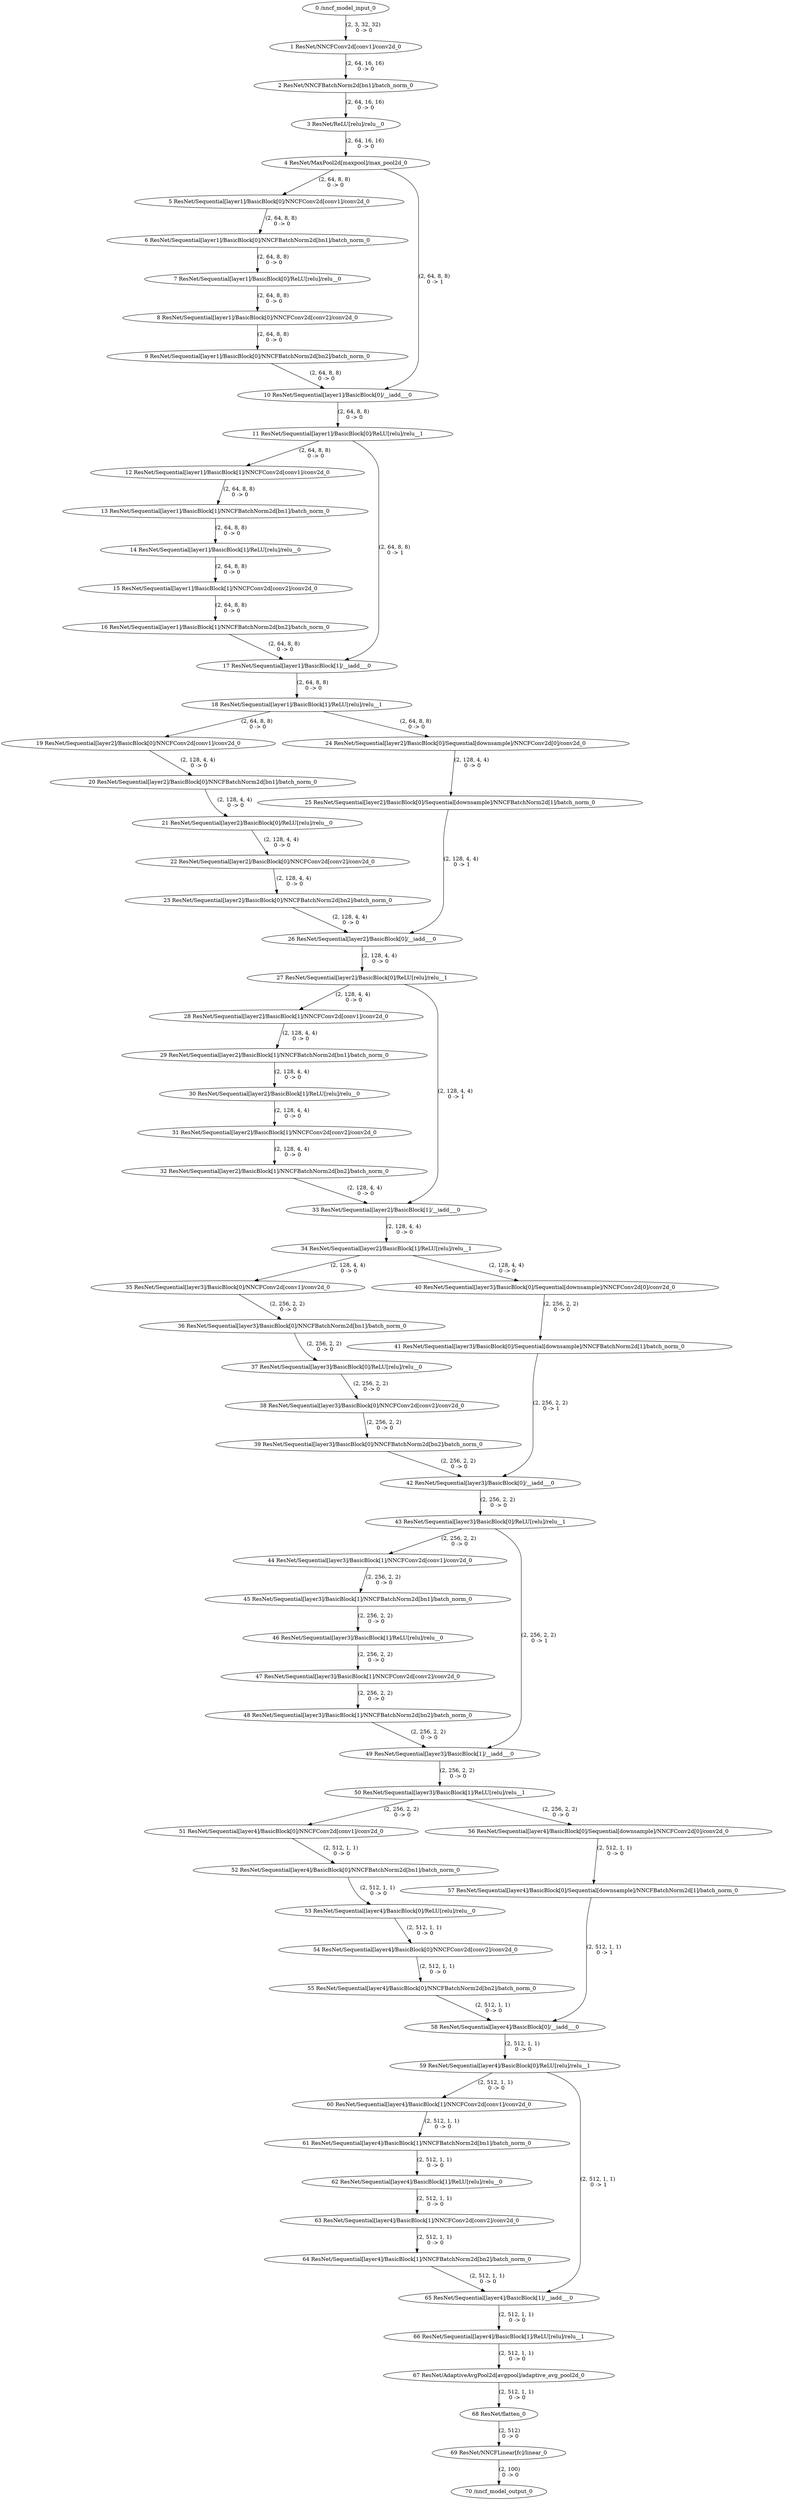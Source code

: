 strict digraph  {
"0 /nncf_model_input_0";
"1 ResNet/NNCFConv2d[conv1]/conv2d_0";
"2 ResNet/NNCFBatchNorm2d[bn1]/batch_norm_0";
"3 ResNet/ReLU[relu]/relu__0";
"4 ResNet/MaxPool2d[maxpool]/max_pool2d_0";
"5 ResNet/Sequential[layer1]/BasicBlock[0]/NNCFConv2d[conv1]/conv2d_0";
"6 ResNet/Sequential[layer1]/BasicBlock[0]/NNCFBatchNorm2d[bn1]/batch_norm_0";
"7 ResNet/Sequential[layer1]/BasicBlock[0]/ReLU[relu]/relu__0";
"8 ResNet/Sequential[layer1]/BasicBlock[0]/NNCFConv2d[conv2]/conv2d_0";
"9 ResNet/Sequential[layer1]/BasicBlock[0]/NNCFBatchNorm2d[bn2]/batch_norm_0";
"10 ResNet/Sequential[layer1]/BasicBlock[0]/__iadd___0";
"11 ResNet/Sequential[layer1]/BasicBlock[0]/ReLU[relu]/relu__1";
"12 ResNet/Sequential[layer1]/BasicBlock[1]/NNCFConv2d[conv1]/conv2d_0";
"13 ResNet/Sequential[layer1]/BasicBlock[1]/NNCFBatchNorm2d[bn1]/batch_norm_0";
"14 ResNet/Sequential[layer1]/BasicBlock[1]/ReLU[relu]/relu__0";
"15 ResNet/Sequential[layer1]/BasicBlock[1]/NNCFConv2d[conv2]/conv2d_0";
"16 ResNet/Sequential[layer1]/BasicBlock[1]/NNCFBatchNorm2d[bn2]/batch_norm_0";
"17 ResNet/Sequential[layer1]/BasicBlock[1]/__iadd___0";
"18 ResNet/Sequential[layer1]/BasicBlock[1]/ReLU[relu]/relu__1";
"19 ResNet/Sequential[layer2]/BasicBlock[0]/NNCFConv2d[conv1]/conv2d_0";
"20 ResNet/Sequential[layer2]/BasicBlock[0]/NNCFBatchNorm2d[bn1]/batch_norm_0";
"21 ResNet/Sequential[layer2]/BasicBlock[0]/ReLU[relu]/relu__0";
"22 ResNet/Sequential[layer2]/BasicBlock[0]/NNCFConv2d[conv2]/conv2d_0";
"23 ResNet/Sequential[layer2]/BasicBlock[0]/NNCFBatchNorm2d[bn2]/batch_norm_0";
"24 ResNet/Sequential[layer2]/BasicBlock[0]/Sequential[downsample]/NNCFConv2d[0]/conv2d_0";
"25 ResNet/Sequential[layer2]/BasicBlock[0]/Sequential[downsample]/NNCFBatchNorm2d[1]/batch_norm_0";
"26 ResNet/Sequential[layer2]/BasicBlock[0]/__iadd___0";
"27 ResNet/Sequential[layer2]/BasicBlock[0]/ReLU[relu]/relu__1";
"28 ResNet/Sequential[layer2]/BasicBlock[1]/NNCFConv2d[conv1]/conv2d_0";
"29 ResNet/Sequential[layer2]/BasicBlock[1]/NNCFBatchNorm2d[bn1]/batch_norm_0";
"30 ResNet/Sequential[layer2]/BasicBlock[1]/ReLU[relu]/relu__0";
"31 ResNet/Sequential[layer2]/BasicBlock[1]/NNCFConv2d[conv2]/conv2d_0";
"32 ResNet/Sequential[layer2]/BasicBlock[1]/NNCFBatchNorm2d[bn2]/batch_norm_0";
"33 ResNet/Sequential[layer2]/BasicBlock[1]/__iadd___0";
"34 ResNet/Sequential[layer2]/BasicBlock[1]/ReLU[relu]/relu__1";
"35 ResNet/Sequential[layer3]/BasicBlock[0]/NNCFConv2d[conv1]/conv2d_0";
"36 ResNet/Sequential[layer3]/BasicBlock[0]/NNCFBatchNorm2d[bn1]/batch_norm_0";
"37 ResNet/Sequential[layer3]/BasicBlock[0]/ReLU[relu]/relu__0";
"38 ResNet/Sequential[layer3]/BasicBlock[0]/NNCFConv2d[conv2]/conv2d_0";
"39 ResNet/Sequential[layer3]/BasicBlock[0]/NNCFBatchNorm2d[bn2]/batch_norm_0";
"40 ResNet/Sequential[layer3]/BasicBlock[0]/Sequential[downsample]/NNCFConv2d[0]/conv2d_0";
"41 ResNet/Sequential[layer3]/BasicBlock[0]/Sequential[downsample]/NNCFBatchNorm2d[1]/batch_norm_0";
"42 ResNet/Sequential[layer3]/BasicBlock[0]/__iadd___0";
"43 ResNet/Sequential[layer3]/BasicBlock[0]/ReLU[relu]/relu__1";
"44 ResNet/Sequential[layer3]/BasicBlock[1]/NNCFConv2d[conv1]/conv2d_0";
"45 ResNet/Sequential[layer3]/BasicBlock[1]/NNCFBatchNorm2d[bn1]/batch_norm_0";
"46 ResNet/Sequential[layer3]/BasicBlock[1]/ReLU[relu]/relu__0";
"47 ResNet/Sequential[layer3]/BasicBlock[1]/NNCFConv2d[conv2]/conv2d_0";
"48 ResNet/Sequential[layer3]/BasicBlock[1]/NNCFBatchNorm2d[bn2]/batch_norm_0";
"49 ResNet/Sequential[layer3]/BasicBlock[1]/__iadd___0";
"50 ResNet/Sequential[layer3]/BasicBlock[1]/ReLU[relu]/relu__1";
"51 ResNet/Sequential[layer4]/BasicBlock[0]/NNCFConv2d[conv1]/conv2d_0";
"52 ResNet/Sequential[layer4]/BasicBlock[0]/NNCFBatchNorm2d[bn1]/batch_norm_0";
"53 ResNet/Sequential[layer4]/BasicBlock[0]/ReLU[relu]/relu__0";
"54 ResNet/Sequential[layer4]/BasicBlock[0]/NNCFConv2d[conv2]/conv2d_0";
"55 ResNet/Sequential[layer4]/BasicBlock[0]/NNCFBatchNorm2d[bn2]/batch_norm_0";
"56 ResNet/Sequential[layer4]/BasicBlock[0]/Sequential[downsample]/NNCFConv2d[0]/conv2d_0";
"57 ResNet/Sequential[layer4]/BasicBlock[0]/Sequential[downsample]/NNCFBatchNorm2d[1]/batch_norm_0";
"58 ResNet/Sequential[layer4]/BasicBlock[0]/__iadd___0";
"59 ResNet/Sequential[layer4]/BasicBlock[0]/ReLU[relu]/relu__1";
"60 ResNet/Sequential[layer4]/BasicBlock[1]/NNCFConv2d[conv1]/conv2d_0";
"61 ResNet/Sequential[layer4]/BasicBlock[1]/NNCFBatchNorm2d[bn1]/batch_norm_0";
"62 ResNet/Sequential[layer4]/BasicBlock[1]/ReLU[relu]/relu__0";
"63 ResNet/Sequential[layer4]/BasicBlock[1]/NNCFConv2d[conv2]/conv2d_0";
"64 ResNet/Sequential[layer4]/BasicBlock[1]/NNCFBatchNorm2d[bn2]/batch_norm_0";
"65 ResNet/Sequential[layer4]/BasicBlock[1]/__iadd___0";
"66 ResNet/Sequential[layer4]/BasicBlock[1]/ReLU[relu]/relu__1";
"67 ResNet/AdaptiveAvgPool2d[avgpool]/adaptive_avg_pool2d_0";
"68 ResNet/flatten_0";
"69 ResNet/NNCFLinear[fc]/linear_0";
"70 /nncf_model_output_0";
"0 /nncf_model_input_0" -> "1 ResNet/NNCFConv2d[conv1]/conv2d_0"  [label="(2, 3, 32, 32) \n0 -> 0", style=solid];
"1 ResNet/NNCFConv2d[conv1]/conv2d_0" -> "2 ResNet/NNCFBatchNorm2d[bn1]/batch_norm_0"  [label="(2, 64, 16, 16) \n0 -> 0", style=solid];
"2 ResNet/NNCFBatchNorm2d[bn1]/batch_norm_0" -> "3 ResNet/ReLU[relu]/relu__0"  [label="(2, 64, 16, 16) \n0 -> 0", style=solid];
"3 ResNet/ReLU[relu]/relu__0" -> "4 ResNet/MaxPool2d[maxpool]/max_pool2d_0"  [label="(2, 64, 16, 16) \n0 -> 0", style=solid];
"4 ResNet/MaxPool2d[maxpool]/max_pool2d_0" -> "5 ResNet/Sequential[layer1]/BasicBlock[0]/NNCFConv2d[conv1]/conv2d_0"  [label="(2, 64, 8, 8) \n0 -> 0", style=solid];
"4 ResNet/MaxPool2d[maxpool]/max_pool2d_0" -> "10 ResNet/Sequential[layer1]/BasicBlock[0]/__iadd___0"  [label="(2, 64, 8, 8) \n0 -> 1", style=solid];
"5 ResNet/Sequential[layer1]/BasicBlock[0]/NNCFConv2d[conv1]/conv2d_0" -> "6 ResNet/Sequential[layer1]/BasicBlock[0]/NNCFBatchNorm2d[bn1]/batch_norm_0"  [label="(2, 64, 8, 8) \n0 -> 0", style=solid];
"6 ResNet/Sequential[layer1]/BasicBlock[0]/NNCFBatchNorm2d[bn1]/batch_norm_0" -> "7 ResNet/Sequential[layer1]/BasicBlock[0]/ReLU[relu]/relu__0"  [label="(2, 64, 8, 8) \n0 -> 0", style=solid];
"7 ResNet/Sequential[layer1]/BasicBlock[0]/ReLU[relu]/relu__0" -> "8 ResNet/Sequential[layer1]/BasicBlock[0]/NNCFConv2d[conv2]/conv2d_0"  [label="(2, 64, 8, 8) \n0 -> 0", style=solid];
"8 ResNet/Sequential[layer1]/BasicBlock[0]/NNCFConv2d[conv2]/conv2d_0" -> "9 ResNet/Sequential[layer1]/BasicBlock[0]/NNCFBatchNorm2d[bn2]/batch_norm_0"  [label="(2, 64, 8, 8) \n0 -> 0", style=solid];
"9 ResNet/Sequential[layer1]/BasicBlock[0]/NNCFBatchNorm2d[bn2]/batch_norm_0" -> "10 ResNet/Sequential[layer1]/BasicBlock[0]/__iadd___0"  [label="(2, 64, 8, 8) \n0 -> 0", style=solid];
"10 ResNet/Sequential[layer1]/BasicBlock[0]/__iadd___0" -> "11 ResNet/Sequential[layer1]/BasicBlock[0]/ReLU[relu]/relu__1"  [label="(2, 64, 8, 8) \n0 -> 0", style=solid];
"11 ResNet/Sequential[layer1]/BasicBlock[0]/ReLU[relu]/relu__1" -> "12 ResNet/Sequential[layer1]/BasicBlock[1]/NNCFConv2d[conv1]/conv2d_0"  [label="(2, 64, 8, 8) \n0 -> 0", style=solid];
"11 ResNet/Sequential[layer1]/BasicBlock[0]/ReLU[relu]/relu__1" -> "17 ResNet/Sequential[layer1]/BasicBlock[1]/__iadd___0"  [label="(2, 64, 8, 8) \n0 -> 1", style=solid];
"12 ResNet/Sequential[layer1]/BasicBlock[1]/NNCFConv2d[conv1]/conv2d_0" -> "13 ResNet/Sequential[layer1]/BasicBlock[1]/NNCFBatchNorm2d[bn1]/batch_norm_0"  [label="(2, 64, 8, 8) \n0 -> 0", style=solid];
"13 ResNet/Sequential[layer1]/BasicBlock[1]/NNCFBatchNorm2d[bn1]/batch_norm_0" -> "14 ResNet/Sequential[layer1]/BasicBlock[1]/ReLU[relu]/relu__0"  [label="(2, 64, 8, 8) \n0 -> 0", style=solid];
"14 ResNet/Sequential[layer1]/BasicBlock[1]/ReLU[relu]/relu__0" -> "15 ResNet/Sequential[layer1]/BasicBlock[1]/NNCFConv2d[conv2]/conv2d_0"  [label="(2, 64, 8, 8) \n0 -> 0", style=solid];
"15 ResNet/Sequential[layer1]/BasicBlock[1]/NNCFConv2d[conv2]/conv2d_0" -> "16 ResNet/Sequential[layer1]/BasicBlock[1]/NNCFBatchNorm2d[bn2]/batch_norm_0"  [label="(2, 64, 8, 8) \n0 -> 0", style=solid];
"16 ResNet/Sequential[layer1]/BasicBlock[1]/NNCFBatchNorm2d[bn2]/batch_norm_0" -> "17 ResNet/Sequential[layer1]/BasicBlock[1]/__iadd___0"  [label="(2, 64, 8, 8) \n0 -> 0", style=solid];
"17 ResNet/Sequential[layer1]/BasicBlock[1]/__iadd___0" -> "18 ResNet/Sequential[layer1]/BasicBlock[1]/ReLU[relu]/relu__1"  [label="(2, 64, 8, 8) \n0 -> 0", style=solid];
"18 ResNet/Sequential[layer1]/BasicBlock[1]/ReLU[relu]/relu__1" -> "19 ResNet/Sequential[layer2]/BasicBlock[0]/NNCFConv2d[conv1]/conv2d_0"  [label="(2, 64, 8, 8) \n0 -> 0", style=solid];
"18 ResNet/Sequential[layer1]/BasicBlock[1]/ReLU[relu]/relu__1" -> "24 ResNet/Sequential[layer2]/BasicBlock[0]/Sequential[downsample]/NNCFConv2d[0]/conv2d_0"  [label="(2, 64, 8, 8) \n0 -> 0", style=solid];
"19 ResNet/Sequential[layer2]/BasicBlock[0]/NNCFConv2d[conv1]/conv2d_0" -> "20 ResNet/Sequential[layer2]/BasicBlock[0]/NNCFBatchNorm2d[bn1]/batch_norm_0"  [label="(2, 128, 4, 4) \n0 -> 0", style=solid];
"20 ResNet/Sequential[layer2]/BasicBlock[0]/NNCFBatchNorm2d[bn1]/batch_norm_0" -> "21 ResNet/Sequential[layer2]/BasicBlock[0]/ReLU[relu]/relu__0"  [label="(2, 128, 4, 4) \n0 -> 0", style=solid];
"21 ResNet/Sequential[layer2]/BasicBlock[0]/ReLU[relu]/relu__0" -> "22 ResNet/Sequential[layer2]/BasicBlock[0]/NNCFConv2d[conv2]/conv2d_0"  [label="(2, 128, 4, 4) \n0 -> 0", style=solid];
"22 ResNet/Sequential[layer2]/BasicBlock[0]/NNCFConv2d[conv2]/conv2d_0" -> "23 ResNet/Sequential[layer2]/BasicBlock[0]/NNCFBatchNorm2d[bn2]/batch_norm_0"  [label="(2, 128, 4, 4) \n0 -> 0", style=solid];
"23 ResNet/Sequential[layer2]/BasicBlock[0]/NNCFBatchNorm2d[bn2]/batch_norm_0" -> "26 ResNet/Sequential[layer2]/BasicBlock[0]/__iadd___0"  [label="(2, 128, 4, 4) \n0 -> 0", style=solid];
"24 ResNet/Sequential[layer2]/BasicBlock[0]/Sequential[downsample]/NNCFConv2d[0]/conv2d_0" -> "25 ResNet/Sequential[layer2]/BasicBlock[0]/Sequential[downsample]/NNCFBatchNorm2d[1]/batch_norm_0"  [label="(2, 128, 4, 4) \n0 -> 0", style=solid];
"25 ResNet/Sequential[layer2]/BasicBlock[0]/Sequential[downsample]/NNCFBatchNorm2d[1]/batch_norm_0" -> "26 ResNet/Sequential[layer2]/BasicBlock[0]/__iadd___0"  [label="(2, 128, 4, 4) \n0 -> 1", style=solid];
"26 ResNet/Sequential[layer2]/BasicBlock[0]/__iadd___0" -> "27 ResNet/Sequential[layer2]/BasicBlock[0]/ReLU[relu]/relu__1"  [label="(2, 128, 4, 4) \n0 -> 0", style=solid];
"27 ResNet/Sequential[layer2]/BasicBlock[0]/ReLU[relu]/relu__1" -> "28 ResNet/Sequential[layer2]/BasicBlock[1]/NNCFConv2d[conv1]/conv2d_0"  [label="(2, 128, 4, 4) \n0 -> 0", style=solid];
"27 ResNet/Sequential[layer2]/BasicBlock[0]/ReLU[relu]/relu__1" -> "33 ResNet/Sequential[layer2]/BasicBlock[1]/__iadd___0"  [label="(2, 128, 4, 4) \n0 -> 1", style=solid];
"28 ResNet/Sequential[layer2]/BasicBlock[1]/NNCFConv2d[conv1]/conv2d_0" -> "29 ResNet/Sequential[layer2]/BasicBlock[1]/NNCFBatchNorm2d[bn1]/batch_norm_0"  [label="(2, 128, 4, 4) \n0 -> 0", style=solid];
"29 ResNet/Sequential[layer2]/BasicBlock[1]/NNCFBatchNorm2d[bn1]/batch_norm_0" -> "30 ResNet/Sequential[layer2]/BasicBlock[1]/ReLU[relu]/relu__0"  [label="(2, 128, 4, 4) \n0 -> 0", style=solid];
"30 ResNet/Sequential[layer2]/BasicBlock[1]/ReLU[relu]/relu__0" -> "31 ResNet/Sequential[layer2]/BasicBlock[1]/NNCFConv2d[conv2]/conv2d_0"  [label="(2, 128, 4, 4) \n0 -> 0", style=solid];
"31 ResNet/Sequential[layer2]/BasicBlock[1]/NNCFConv2d[conv2]/conv2d_0" -> "32 ResNet/Sequential[layer2]/BasicBlock[1]/NNCFBatchNorm2d[bn2]/batch_norm_0"  [label="(2, 128, 4, 4) \n0 -> 0", style=solid];
"32 ResNet/Sequential[layer2]/BasicBlock[1]/NNCFBatchNorm2d[bn2]/batch_norm_0" -> "33 ResNet/Sequential[layer2]/BasicBlock[1]/__iadd___0"  [label="(2, 128, 4, 4) \n0 -> 0", style=solid];
"33 ResNet/Sequential[layer2]/BasicBlock[1]/__iadd___0" -> "34 ResNet/Sequential[layer2]/BasicBlock[1]/ReLU[relu]/relu__1"  [label="(2, 128, 4, 4) \n0 -> 0", style=solid];
"34 ResNet/Sequential[layer2]/BasicBlock[1]/ReLU[relu]/relu__1" -> "35 ResNet/Sequential[layer3]/BasicBlock[0]/NNCFConv2d[conv1]/conv2d_0"  [label="(2, 128, 4, 4) \n0 -> 0", style=solid];
"34 ResNet/Sequential[layer2]/BasicBlock[1]/ReLU[relu]/relu__1" -> "40 ResNet/Sequential[layer3]/BasicBlock[0]/Sequential[downsample]/NNCFConv2d[0]/conv2d_0"  [label="(2, 128, 4, 4) \n0 -> 0", style=solid];
"35 ResNet/Sequential[layer3]/BasicBlock[0]/NNCFConv2d[conv1]/conv2d_0" -> "36 ResNet/Sequential[layer3]/BasicBlock[0]/NNCFBatchNorm2d[bn1]/batch_norm_0"  [label="(2, 256, 2, 2) \n0 -> 0", style=solid];
"36 ResNet/Sequential[layer3]/BasicBlock[0]/NNCFBatchNorm2d[bn1]/batch_norm_0" -> "37 ResNet/Sequential[layer3]/BasicBlock[0]/ReLU[relu]/relu__0"  [label="(2, 256, 2, 2) \n0 -> 0", style=solid];
"37 ResNet/Sequential[layer3]/BasicBlock[0]/ReLU[relu]/relu__0" -> "38 ResNet/Sequential[layer3]/BasicBlock[0]/NNCFConv2d[conv2]/conv2d_0"  [label="(2, 256, 2, 2) \n0 -> 0", style=solid];
"38 ResNet/Sequential[layer3]/BasicBlock[0]/NNCFConv2d[conv2]/conv2d_0" -> "39 ResNet/Sequential[layer3]/BasicBlock[0]/NNCFBatchNorm2d[bn2]/batch_norm_0"  [label="(2, 256, 2, 2) \n0 -> 0", style=solid];
"39 ResNet/Sequential[layer3]/BasicBlock[0]/NNCFBatchNorm2d[bn2]/batch_norm_0" -> "42 ResNet/Sequential[layer3]/BasicBlock[0]/__iadd___0"  [label="(2, 256, 2, 2) \n0 -> 0", style=solid];
"40 ResNet/Sequential[layer3]/BasicBlock[0]/Sequential[downsample]/NNCFConv2d[0]/conv2d_0" -> "41 ResNet/Sequential[layer3]/BasicBlock[0]/Sequential[downsample]/NNCFBatchNorm2d[1]/batch_norm_0"  [label="(2, 256, 2, 2) \n0 -> 0", style=solid];
"41 ResNet/Sequential[layer3]/BasicBlock[0]/Sequential[downsample]/NNCFBatchNorm2d[1]/batch_norm_0" -> "42 ResNet/Sequential[layer3]/BasicBlock[0]/__iadd___0"  [label="(2, 256, 2, 2) \n0 -> 1", style=solid];
"42 ResNet/Sequential[layer3]/BasicBlock[0]/__iadd___0" -> "43 ResNet/Sequential[layer3]/BasicBlock[0]/ReLU[relu]/relu__1"  [label="(2, 256, 2, 2) \n0 -> 0", style=solid];
"43 ResNet/Sequential[layer3]/BasicBlock[0]/ReLU[relu]/relu__1" -> "44 ResNet/Sequential[layer3]/BasicBlock[1]/NNCFConv2d[conv1]/conv2d_0"  [label="(2, 256, 2, 2) \n0 -> 0", style=solid];
"43 ResNet/Sequential[layer3]/BasicBlock[0]/ReLU[relu]/relu__1" -> "49 ResNet/Sequential[layer3]/BasicBlock[1]/__iadd___0"  [label="(2, 256, 2, 2) \n0 -> 1", style=solid];
"44 ResNet/Sequential[layer3]/BasicBlock[1]/NNCFConv2d[conv1]/conv2d_0" -> "45 ResNet/Sequential[layer3]/BasicBlock[1]/NNCFBatchNorm2d[bn1]/batch_norm_0"  [label="(2, 256, 2, 2) \n0 -> 0", style=solid];
"45 ResNet/Sequential[layer3]/BasicBlock[1]/NNCFBatchNorm2d[bn1]/batch_norm_0" -> "46 ResNet/Sequential[layer3]/BasicBlock[1]/ReLU[relu]/relu__0"  [label="(2, 256, 2, 2) \n0 -> 0", style=solid];
"46 ResNet/Sequential[layer3]/BasicBlock[1]/ReLU[relu]/relu__0" -> "47 ResNet/Sequential[layer3]/BasicBlock[1]/NNCFConv2d[conv2]/conv2d_0"  [label="(2, 256, 2, 2) \n0 -> 0", style=solid];
"47 ResNet/Sequential[layer3]/BasicBlock[1]/NNCFConv2d[conv2]/conv2d_0" -> "48 ResNet/Sequential[layer3]/BasicBlock[1]/NNCFBatchNorm2d[bn2]/batch_norm_0"  [label="(2, 256, 2, 2) \n0 -> 0", style=solid];
"48 ResNet/Sequential[layer3]/BasicBlock[1]/NNCFBatchNorm2d[bn2]/batch_norm_0" -> "49 ResNet/Sequential[layer3]/BasicBlock[1]/__iadd___0"  [label="(2, 256, 2, 2) \n0 -> 0", style=solid];
"49 ResNet/Sequential[layer3]/BasicBlock[1]/__iadd___0" -> "50 ResNet/Sequential[layer3]/BasicBlock[1]/ReLU[relu]/relu__1"  [label="(2, 256, 2, 2) \n0 -> 0", style=solid];
"50 ResNet/Sequential[layer3]/BasicBlock[1]/ReLU[relu]/relu__1" -> "51 ResNet/Sequential[layer4]/BasicBlock[0]/NNCFConv2d[conv1]/conv2d_0"  [label="(2, 256, 2, 2) \n0 -> 0", style=solid];
"50 ResNet/Sequential[layer3]/BasicBlock[1]/ReLU[relu]/relu__1" -> "56 ResNet/Sequential[layer4]/BasicBlock[0]/Sequential[downsample]/NNCFConv2d[0]/conv2d_0"  [label="(2, 256, 2, 2) \n0 -> 0", style=solid];
"51 ResNet/Sequential[layer4]/BasicBlock[0]/NNCFConv2d[conv1]/conv2d_0" -> "52 ResNet/Sequential[layer4]/BasicBlock[0]/NNCFBatchNorm2d[bn1]/batch_norm_0"  [label="(2, 512, 1, 1) \n0 -> 0", style=solid];
"52 ResNet/Sequential[layer4]/BasicBlock[0]/NNCFBatchNorm2d[bn1]/batch_norm_0" -> "53 ResNet/Sequential[layer4]/BasicBlock[0]/ReLU[relu]/relu__0"  [label="(2, 512, 1, 1) \n0 -> 0", style=solid];
"53 ResNet/Sequential[layer4]/BasicBlock[0]/ReLU[relu]/relu__0" -> "54 ResNet/Sequential[layer4]/BasicBlock[0]/NNCFConv2d[conv2]/conv2d_0"  [label="(2, 512, 1, 1) \n0 -> 0", style=solid];
"54 ResNet/Sequential[layer4]/BasicBlock[0]/NNCFConv2d[conv2]/conv2d_0" -> "55 ResNet/Sequential[layer4]/BasicBlock[0]/NNCFBatchNorm2d[bn2]/batch_norm_0"  [label="(2, 512, 1, 1) \n0 -> 0", style=solid];
"55 ResNet/Sequential[layer4]/BasicBlock[0]/NNCFBatchNorm2d[bn2]/batch_norm_0" -> "58 ResNet/Sequential[layer4]/BasicBlock[0]/__iadd___0"  [label="(2, 512, 1, 1) \n0 -> 0", style=solid];
"56 ResNet/Sequential[layer4]/BasicBlock[0]/Sequential[downsample]/NNCFConv2d[0]/conv2d_0" -> "57 ResNet/Sequential[layer4]/BasicBlock[0]/Sequential[downsample]/NNCFBatchNorm2d[1]/batch_norm_0"  [label="(2, 512, 1, 1) \n0 -> 0", style=solid];
"57 ResNet/Sequential[layer4]/BasicBlock[0]/Sequential[downsample]/NNCFBatchNorm2d[1]/batch_norm_0" -> "58 ResNet/Sequential[layer4]/BasicBlock[0]/__iadd___0"  [label="(2, 512, 1, 1) \n0 -> 1", style=solid];
"58 ResNet/Sequential[layer4]/BasicBlock[0]/__iadd___0" -> "59 ResNet/Sequential[layer4]/BasicBlock[0]/ReLU[relu]/relu__1"  [label="(2, 512, 1, 1) \n0 -> 0", style=solid];
"59 ResNet/Sequential[layer4]/BasicBlock[0]/ReLU[relu]/relu__1" -> "60 ResNet/Sequential[layer4]/BasicBlock[1]/NNCFConv2d[conv1]/conv2d_0"  [label="(2, 512, 1, 1) \n0 -> 0", style=solid];
"59 ResNet/Sequential[layer4]/BasicBlock[0]/ReLU[relu]/relu__1" -> "65 ResNet/Sequential[layer4]/BasicBlock[1]/__iadd___0"  [label="(2, 512, 1, 1) \n0 -> 1", style=solid];
"60 ResNet/Sequential[layer4]/BasicBlock[1]/NNCFConv2d[conv1]/conv2d_0" -> "61 ResNet/Sequential[layer4]/BasicBlock[1]/NNCFBatchNorm2d[bn1]/batch_norm_0"  [label="(2, 512, 1, 1) \n0 -> 0", style=solid];
"61 ResNet/Sequential[layer4]/BasicBlock[1]/NNCFBatchNorm2d[bn1]/batch_norm_0" -> "62 ResNet/Sequential[layer4]/BasicBlock[1]/ReLU[relu]/relu__0"  [label="(2, 512, 1, 1) \n0 -> 0", style=solid];
"62 ResNet/Sequential[layer4]/BasicBlock[1]/ReLU[relu]/relu__0" -> "63 ResNet/Sequential[layer4]/BasicBlock[1]/NNCFConv2d[conv2]/conv2d_0"  [label="(2, 512, 1, 1) \n0 -> 0", style=solid];
"63 ResNet/Sequential[layer4]/BasicBlock[1]/NNCFConv2d[conv2]/conv2d_0" -> "64 ResNet/Sequential[layer4]/BasicBlock[1]/NNCFBatchNorm2d[bn2]/batch_norm_0"  [label="(2, 512, 1, 1) \n0 -> 0", style=solid];
"64 ResNet/Sequential[layer4]/BasicBlock[1]/NNCFBatchNorm2d[bn2]/batch_norm_0" -> "65 ResNet/Sequential[layer4]/BasicBlock[1]/__iadd___0"  [label="(2, 512, 1, 1) \n0 -> 0", style=solid];
"65 ResNet/Sequential[layer4]/BasicBlock[1]/__iadd___0" -> "66 ResNet/Sequential[layer4]/BasicBlock[1]/ReLU[relu]/relu__1"  [label="(2, 512, 1, 1) \n0 -> 0", style=solid];
"66 ResNet/Sequential[layer4]/BasicBlock[1]/ReLU[relu]/relu__1" -> "67 ResNet/AdaptiveAvgPool2d[avgpool]/adaptive_avg_pool2d_0"  [label="(2, 512, 1, 1) \n0 -> 0", style=solid];
"67 ResNet/AdaptiveAvgPool2d[avgpool]/adaptive_avg_pool2d_0" -> "68 ResNet/flatten_0"  [label="(2, 512, 1, 1) \n0 -> 0", style=solid];
"68 ResNet/flatten_0" -> "69 ResNet/NNCFLinear[fc]/linear_0"  [label="(2, 512) \n0 -> 0", style=solid];
"69 ResNet/NNCFLinear[fc]/linear_0" -> "70 /nncf_model_output_0"  [label="(2, 100) \n0 -> 0", style=solid];
}
